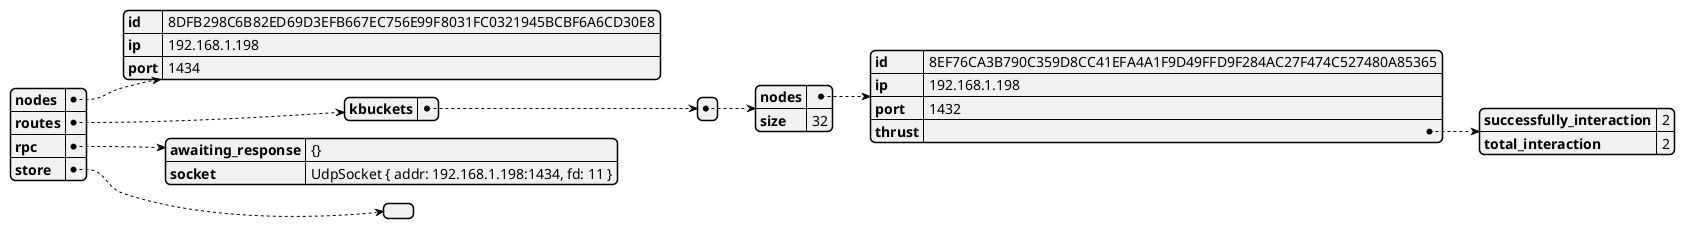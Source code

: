 @startjson
{"nodes":{"id":"8DFB298C6B82ED69D3EFB667EC756E99F8031FC0321945BCBF6A6CD30E8","ip":"192.168.1.198","port":1434},"routes":{"kbuckets":[{"nodes":{"id":"8EF76CA3B790C359D8CC41EFA4A1F9D49FFD9F284AC27F474C527480A85365","ip":"192.168.1.198","port":1432,"thrust":{"successfully_interaction":2,"total_interaction":2}},"size":32}]},"rpc":{"awaiting_response":"{}","socket":"UdpSocket { addr: 192.168.1.198:1434, fd: 11 }"},"store":[]}
@endjson